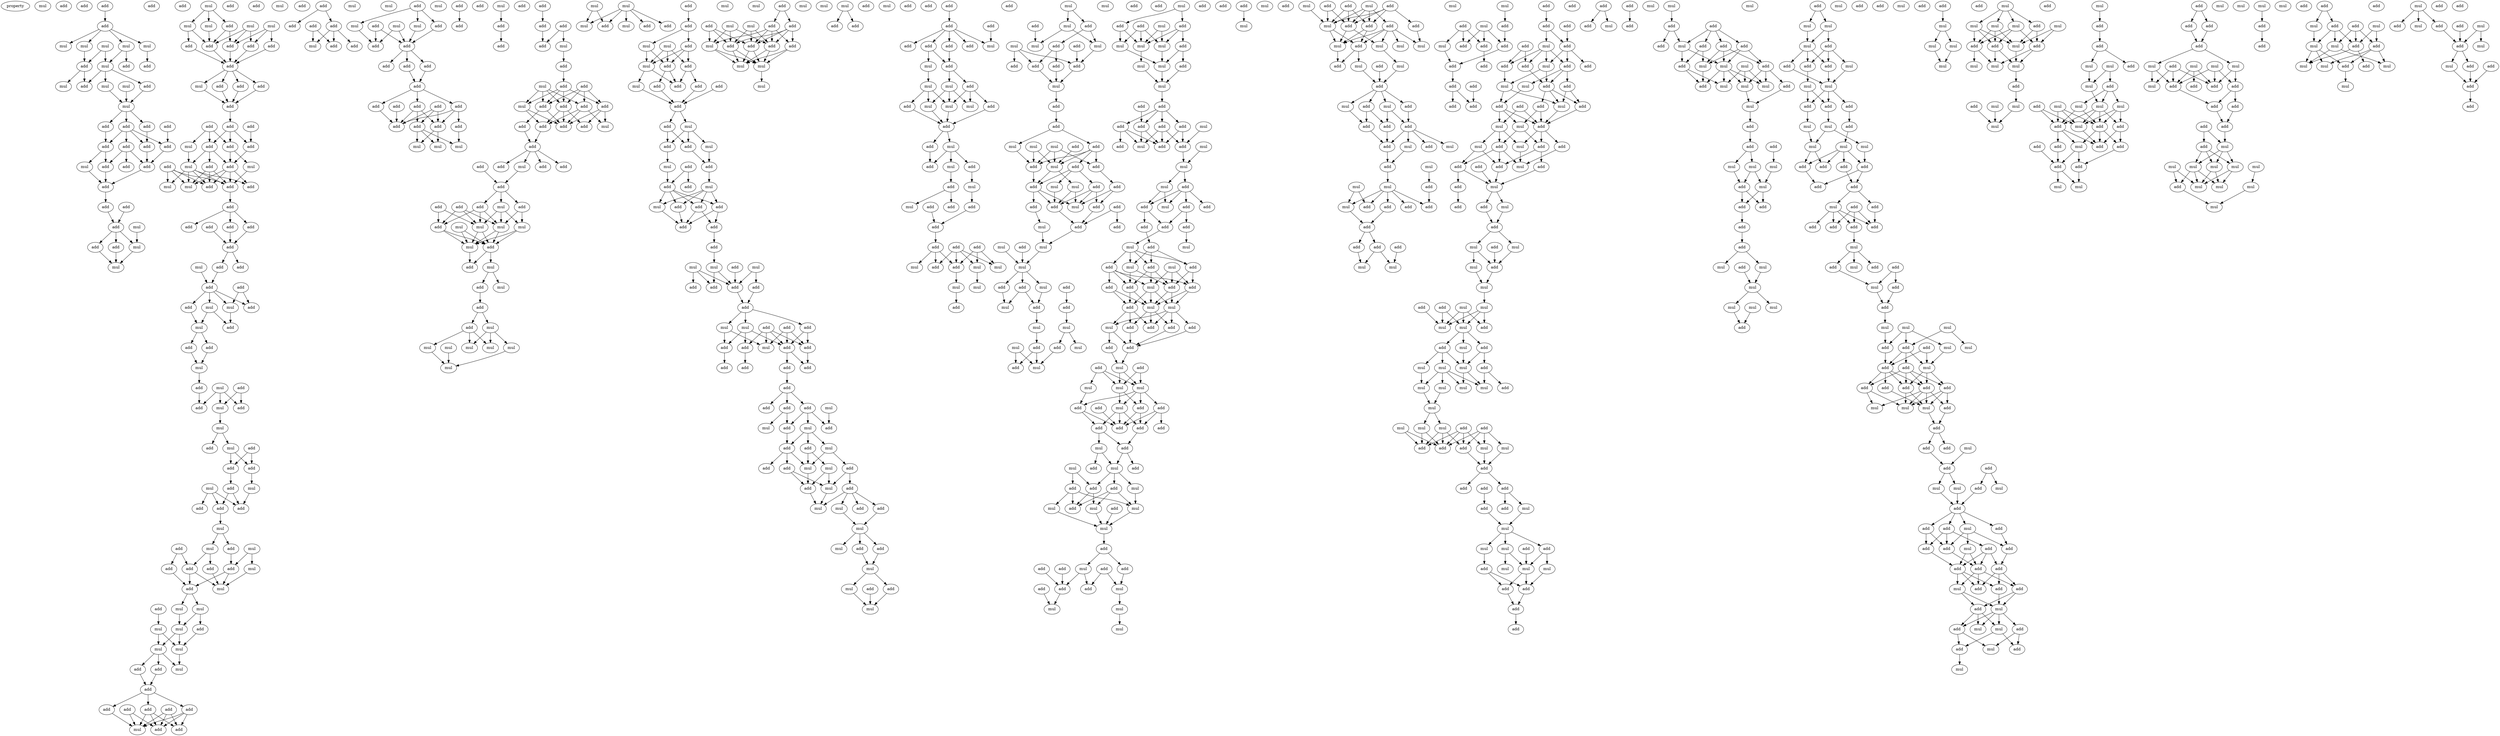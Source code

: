 digraph {
    node [fontcolor=black]
    property [mul=2,lf=1.4]
    0 [ label = mul ];
    1 [ label = add ];
    2 [ label = add ];
    3 [ label = add ];
    4 [ label = add ];
    5 [ label = add ];
    6 [ label = mul ];
    7 [ label = mul ];
    8 [ label = mul ];
    9 [ label = mul ];
    10 [ label = mul ];
    11 [ label = mul ];
    12 [ label = add ];
    13 [ label = add ];
    14 [ label = add ];
    15 [ label = mul ];
    16 [ label = add ];
    17 [ label = mul ];
    18 [ label = add ];
    19 [ label = mul ];
    20 [ label = mul ];
    21 [ label = add ];
    22 [ label = add ];
    23 [ label = add ];
    24 [ label = add ];
    25 [ label = add ];
    26 [ label = add ];
    27 [ label = add ];
    28 [ label = add ];
    29 [ label = add ];
    30 [ label = add ];
    31 [ label = mul ];
    32 [ label = add ];
    33 [ label = add ];
    34 [ label = add ];
    35 [ label = add ];
    36 [ label = add ];
    37 [ label = mul ];
    38 [ label = add ];
    39 [ label = add ];
    40 [ label = mul ];
    41 [ label = mul ];
    42 [ label = add ];
    43 [ label = mul ];
    44 [ label = mul ];
    45 [ label = mul ];
    46 [ label = add ];
    47 [ label = mul ];
    48 [ label = mul ];
    49 [ label = add ];
    50 [ label = add ];
    51 [ label = add ];
    52 [ label = add ];
    53 [ label = add ];
    54 [ label = add ];
    55 [ label = add ];
    56 [ label = mul ];
    57 [ label = add ];
    58 [ label = add ];
    59 [ label = add ];
    60 [ label = add ];
    61 [ label = add ];
    62 [ label = add ];
    63 [ label = add ];
    64 [ label = add ];
    65 [ label = mul ];
    66 [ label = add ];
    67 [ label = add ];
    68 [ label = add ];
    69 [ label = mul ];
    70 [ label = mul ];
    71 [ label = add ];
    72 [ label = add ];
    73 [ label = mul ];
    74 [ label = add ];
    75 [ label = add ];
    76 [ label = mul ];
    77 [ label = add ];
    78 [ label = add ];
    79 [ label = add ];
    80 [ label = add ];
    81 [ label = add ];
    82 [ label = add ];
    83 [ label = add ];
    84 [ label = mul ];
    85 [ label = add ];
    86 [ label = add ];
    87 [ label = add ];
    88 [ label = add ];
    89 [ label = add ];
    90 [ label = mul ];
    91 [ label = add ];
    92 [ label = mul ];
    93 [ label = add ];
    94 [ label = mul ];
    95 [ label = add ];
    96 [ label = add ];
    97 [ label = mul ];
    98 [ label = mul ];
    99 [ label = add ];
    100 [ label = add ];
    101 [ label = add ];
    102 [ label = mul ];
    103 [ label = add ];
    104 [ label = mul ];
    105 [ label = mul ];
    106 [ label = add ];
    107 [ label = add ];
    108 [ label = add ];
    109 [ label = add ];
    110 [ label = mul ];
    111 [ label = add ];
    112 [ label = mul ];
    113 [ label = add ];
    114 [ label = add ];
    115 [ label = add ];
    116 [ label = mul ];
    117 [ label = mul ];
    118 [ label = add ];
    119 [ label = mul ];
    120 [ label = add ];
    121 [ label = add ];
    122 [ label = add ];
    123 [ label = add ];
    124 [ label = add ];
    125 [ label = mul ];
    126 [ label = add ];
    127 [ label = mul ];
    128 [ label = mul ];
    129 [ label = mul ];
    130 [ label = add ];
    131 [ label = mul ];
    132 [ label = add ];
    133 [ label = mul ];
    134 [ label = add ];
    135 [ label = mul ];
    136 [ label = mul ];
    137 [ label = mul ];
    138 [ label = mul ];
    139 [ label = add ];
    140 [ label = add ];
    141 [ label = add ];
    142 [ label = add ];
    143 [ label = add ];
    144 [ label = add ];
    145 [ label = add ];
    146 [ label = add ];
    147 [ label = mul ];
    148 [ label = add ];
    149 [ label = add ];
    150 [ label = add ];
    151 [ label = add ];
    152 [ label = mul ];
    153 [ label = add ];
    154 [ label = add ];
    155 [ label = add ];
    156 [ label = add ];
    157 [ label = add ];
    158 [ label = mul ];
    159 [ label = mul ];
    160 [ label = add ];
    161 [ label = mul ];
    162 [ label = mul ];
    163 [ label = mul ];
    164 [ label = add ];
    165 [ label = add ];
    166 [ label = add ];
    167 [ label = add ];
    168 [ label = add ];
    169 [ label = mul ];
    170 [ label = add ];
    171 [ label = add ];
    172 [ label = add ];
    173 [ label = add ];
    174 [ label = add ];
    175 [ label = add ];
    176 [ label = add ];
    177 [ label = add ];
    178 [ label = add ];
    179 [ label = add ];
    180 [ label = add ];
    181 [ label = add ];
    182 [ label = mul ];
    183 [ label = mul ];
    184 [ label = mul ];
    185 [ label = add ];
    186 [ label = add ];
    187 [ label = add ];
    188 [ label = mul ];
    189 [ label = add ];
    190 [ label = add ];
    191 [ label = add ];
    192 [ label = add ];
    193 [ label = add ];
    194 [ label = add ];
    195 [ label = mul ];
    196 [ label = add ];
    197 [ label = add ];
    198 [ label = add ];
    199 [ label = mul ];
    200 [ label = add ];
    201 [ label = add ];
    202 [ label = add ];
    203 [ label = mul ];
    204 [ label = add ];
    205 [ label = add ];
    206 [ label = add ];
    207 [ label = add ];
    208 [ label = mul ];
    209 [ label = add ];
    210 [ label = add ];
    211 [ label = add ];
    212 [ label = add ];
    213 [ label = add ];
    214 [ label = mul ];
    215 [ label = add ];
    216 [ label = add ];
    217 [ label = add ];
    218 [ label = add ];
    219 [ label = add ];
    220 [ label = add ];
    221 [ label = add ];
    222 [ label = mul ];
    223 [ label = mul ];
    224 [ label = mul ];
    225 [ label = mul ];
    226 [ label = add ];
    227 [ label = mul ];
    228 [ label = add ];
    229 [ label = mul ];
    230 [ label = add ];
    231 [ label = mul ];
    232 [ label = add ];
    233 [ label = mul ];
    234 [ label = add ];
    235 [ label = add ];
    236 [ label = mul ];
    237 [ label = mul ];
    238 [ label = mul ];
    239 [ label = mul ];
    240 [ label = mul ];
    241 [ label = mul ];
    242 [ label = mul ];
    243 [ label = mul ];
    244 [ label = mul ];
    245 [ label = mul ];
    246 [ label = add ];
    247 [ label = add ];
    248 [ label = mul ];
    249 [ label = add ];
    250 [ label = add ];
    251 [ label = add ];
    252 [ label = mul ];
    253 [ label = mul ];
    254 [ label = add ];
    255 [ label = add ];
    256 [ label = mul ];
    257 [ label = add ];
    258 [ label = add ];
    259 [ label = add ];
    260 [ label = mul ];
    261 [ label = add ];
    262 [ label = add ];
    263 [ label = add ];
    264 [ label = mul ];
    265 [ label = add ];
    266 [ label = mul ];
    267 [ label = add ];
    268 [ label = add ];
    269 [ label = add ];
    270 [ label = add ];
    271 [ label = mul ];
    272 [ label = add ];
    273 [ label = add ];
    274 [ label = mul ];
    275 [ label = mul ];
    276 [ label = add ];
    277 [ label = add ];
    278 [ label = mul ];
    279 [ label = add ];
    280 [ label = add ];
    281 [ label = add ];
    282 [ label = add ];
    283 [ label = mul ];
    284 [ label = mul ];
    285 [ label = mul ];
    286 [ label = add ];
    287 [ label = add ];
    288 [ label = add ];
    289 [ label = add ];
    290 [ label = add ];
    291 [ label = add ];
    292 [ label = add ];
    293 [ label = add ];
    294 [ label = mul ];
    295 [ label = add ];
    296 [ label = mul ];
    297 [ label = add ];
    298 [ label = add ];
    299 [ label = add ];
    300 [ label = add ];
    301 [ label = mul ];
    302 [ label = add ];
    303 [ label = add ];
    304 [ label = add ];
    305 [ label = add ];
    306 [ label = add ];
    307 [ label = add ];
    308 [ label = add ];
    309 [ label = mul ];
    310 [ label = add ];
    311 [ label = mul ];
    312 [ label = mul ];
    313 [ label = add ];
    314 [ label = add ];
    315 [ label = add ];
    316 [ label = mul ];
    317 [ label = add ];
    318 [ label = mul ];
    319 [ label = add ];
    320 [ label = add ];
    321 [ label = mul ];
    322 [ label = add ];
    323 [ label = add ];
    324 [ label = add ];
    325 [ label = mul ];
    326 [ label = add ];
    327 [ label = mul ];
    328 [ label = mul ];
    329 [ label = add ];
    330 [ label = mul ];
    331 [ label = mul ];
    332 [ label = mul ];
    333 [ label = add ];
    334 [ label = add ];
    335 [ label = mul ];
    336 [ label = mul ];
    337 [ label = add ];
    338 [ label = add ];
    339 [ label = mul ];
    340 [ label = add ];
    341 [ label = mul ];
    342 [ label = add ];
    343 [ label = add ];
    344 [ label = mul ];
    345 [ label = add ];
    346 [ label = add ];
    347 [ label = add ];
    348 [ label = mul ];
    349 [ label = add ];
    350 [ label = add ];
    351 [ label = mul ];
    352 [ label = mul ];
    353 [ label = mul ];
    354 [ label = mul ];
    355 [ label = mul ];
    356 [ label = mul ];
    357 [ label = add ];
    358 [ label = add ];
    359 [ label = mul ];
    360 [ label = add ];
    361 [ label = add ];
    362 [ label = add ];
    363 [ label = add ];
    364 [ label = add ];
    365 [ label = add ];
    366 [ label = add ];
    367 [ label = add ];
    368 [ label = add ];
    369 [ label = mul ];
    370 [ label = add ];
    371 [ label = add ];
    372 [ label = mul ];
    373 [ label = mul ];
    374 [ label = add ];
    375 [ label = mul ];
    376 [ label = add ];
    377 [ label = add ];
    378 [ label = mul ];
    379 [ label = mul ];
    380 [ label = mul ];
    381 [ label = add ];
    382 [ label = add ];
    383 [ label = mul ];
    384 [ label = add ];
    385 [ label = add ];
    386 [ label = mul ];
    387 [ label = add ];
    388 [ label = mul ];
    389 [ label = add ];
    390 [ label = add ];
    391 [ label = add ];
    392 [ label = mul ];
    393 [ label = add ];
    394 [ label = add ];
    395 [ label = add ];
    396 [ label = add ];
    397 [ label = add ];
    398 [ label = mul ];
    399 [ label = add ];
    400 [ label = mul ];
    401 [ label = mul ];
    402 [ label = add ];
    403 [ label = mul ];
    404 [ label = mul ];
    405 [ label = add ];
    406 [ label = mul ];
    407 [ label = mul ];
    408 [ label = add ];
    409 [ label = add ];
    410 [ label = add ];
    411 [ label = add ];
    412 [ label = mul ];
    413 [ label = mul ];
    414 [ label = mul ];
    415 [ label = add ];
    416 [ label = add ];
    417 [ label = add ];
    418 [ label = add ];
    419 [ label = mul ];
    420 [ label = mul ];
    421 [ label = add ];
    422 [ label = add ];
    423 [ label = mul ];
    424 [ label = mul ];
    425 [ label = add ];
    426 [ label = add ];
    427 [ label = mul ];
    428 [ label = add ];
    429 [ label = mul ];
    430 [ label = add ];
    431 [ label = add ];
    432 [ label = mul ];
    433 [ label = add ];
    434 [ label = mul ];
    435 [ label = add ];
    436 [ label = add ];
    437 [ label = mul ];
    438 [ label = add ];
    439 [ label = add ];
    440 [ label = add ];
    441 [ label = add ];
    442 [ label = add ];
    443 [ label = mul ];
    444 [ label = add ];
    445 [ label = mul ];
    446 [ label = add ];
    447 [ label = add ];
    448 [ label = mul ];
    449 [ label = mul ];
    450 [ label = add ];
    451 [ label = mul ];
    452 [ label = add ];
    453 [ label = add ];
    454 [ label = mul ];
    455 [ label = add ];
    456 [ label = add ];
    457 [ label = mul ];
    458 [ label = mul ];
    459 [ label = add ];
    460 [ label = add ];
    461 [ label = mul ];
    462 [ label = mul ];
    463 [ label = add ];
    464 [ label = mul ];
    465 [ label = add ];
    466 [ label = mul ];
    467 [ label = mul ];
    468 [ label = add ];
    469 [ label = add ];
    470 [ label = add ];
    471 [ label = mul ];
    472 [ label = add ];
    473 [ label = mul ];
    474 [ label = mul ];
    475 [ label = mul ];
    476 [ label = mul ];
    477 [ label = add ];
    478 [ label = mul ];
    479 [ label = add ];
    480 [ label = add ];
    481 [ label = add ];
    482 [ label = mul ];
    483 [ label = add ];
    484 [ label = add ];
    485 [ label = add ];
    486 [ label = add ];
    487 [ label = add ];
    488 [ label = mul ];
    489 [ label = mul ];
    490 [ label = add ];
    491 [ label = mul ];
    492 [ label = mul ];
    493 [ label = add ];
    494 [ label = add ];
    495 [ label = mul ];
    496 [ label = add ];
    497 [ label = add ];
    498 [ label = add ];
    499 [ label = add ];
    500 [ label = add ];
    501 [ label = add ];
    502 [ label = mul ];
    503 [ label = add ];
    504 [ label = mul ];
    505 [ label = add ];
    506 [ label = mul ];
    507 [ label = add ];
    508 [ label = mul ];
    509 [ label = add ];
    510 [ label = add ];
    511 [ label = add ];
    512 [ label = mul ];
    513 [ label = add ];
    514 [ label = add ];
    515 [ label = mul ];
    516 [ label = add ];
    517 [ label = mul ];
    518 [ label = add ];
    519 [ label = mul ];
    520 [ label = add ];
    521 [ label = add ];
    522 [ label = add ];
    523 [ label = add ];
    524 [ label = add ];
    525 [ label = add ];
    526 [ label = mul ];
    527 [ label = add ];
    528 [ label = mul ];
    529 [ label = mul ];
    530 [ label = mul ];
    531 [ label = add ];
    532 [ label = add ];
    533 [ label = add ];
    534 [ label = add ];
    535 [ label = mul ];
    536 [ label = add ];
    537 [ label = add ];
    538 [ label = add ];
    539 [ label = add ];
    540 [ label = mul ];
    541 [ label = add ];
    542 [ label = mul ];
    543 [ label = add ];
    544 [ label = mul ];
    545 [ label = add ];
    546 [ label = add ];
    547 [ label = add ];
    548 [ label = mul ];
    549 [ label = add ];
    550 [ label = mul ];
    551 [ label = add ];
    552 [ label = add ];
    553 [ label = mul ];
    554 [ label = mul ];
    555 [ label = mul ];
    556 [ label = add ];
    557 [ label = add ];
    558 [ label = add ];
    559 [ label = mul ];
    560 [ label = add ];
    561 [ label = add ];
    562 [ label = add ];
    563 [ label = add ];
    564 [ label = add ];
    565 [ label = mul ];
    566 [ label = mul ];
    567 [ label = mul ];
    568 [ label = add ];
    569 [ label = mul ];
    570 [ label = add ];
    571 [ label = mul ];
    572 [ label = mul ];
    573 [ label = add ];
    574 [ label = add ];
    575 [ label = mul ];
    576 [ label = mul ];
    577 [ label = add ];
    578 [ label = add ];
    579 [ label = add ];
    580 [ label = mul ];
    581 [ label = add ];
    582 [ label = add ];
    583 [ label = add ];
    584 [ label = mul ];
    585 [ label = mul ];
    586 [ label = add ];
    587 [ label = mul ];
    588 [ label = mul ];
    589 [ label = add ];
    590 [ label = mul ];
    591 [ label = add ];
    592 [ label = mul ];
    593 [ label = add ];
    594 [ label = add ];
    595 [ label = mul ];
    596 [ label = mul ];
    597 [ label = add ];
    598 [ label = add ];
    599 [ label = add ];
    600 [ label = add ];
    601 [ label = add ];
    602 [ label = mul ];
    603 [ label = add ];
    604 [ label = mul ];
    605 [ label = add ];
    606 [ label = mul ];
    607 [ label = mul ];
    608 [ label = mul ];
    609 [ label = add ];
    610 [ label = mul ];
    611 [ label = add ];
    612 [ label = add ];
    613 [ label = add ];
    614 [ label = add ];
    615 [ label = add ];
    616 [ label = add ];
    617 [ label = add ];
    618 [ label = add ];
    619 [ label = mul ];
    620 [ label = mul ];
    621 [ label = mul ];
    622 [ label = mul ];
    623 [ label = add ];
    624 [ label = mul ];
    625 [ label = add ];
    626 [ label = add ];
    627 [ label = add ];
    628 [ label = add ];
    629 [ label = mul ];
    630 [ label = add ];
    631 [ label = add ];
    632 [ label = add ];
    633 [ label = add ];
    634 [ label = add ];
    635 [ label = add ];
    636 [ label = add ];
    637 [ label = add ];
    638 [ label = add ];
    639 [ label = add ];
    640 [ label = add ];
    641 [ label = mul ];
    642 [ label = add ];
    643 [ label = add ];
    644 [ label = add ];
    645 [ label = add ];
    646 [ label = mul ];
    647 [ label = mul ];
    648 [ label = add ];
    649 [ label = add ];
    650 [ label = mul ];
    651 [ label = add ];
    652 [ label = add ];
    653 [ label = add ];
    654 [ label = mul ];
    655 [ label = add ];
    656 [ label = add ];
    657 [ label = mul ];
    658 [ label = mul ];
    659 [ label = mul ];
    660 [ label = add ];
    661 [ label = add ];
    662 [ label = mul ];
    663 [ label = add ];
    664 [ label = add ];
    665 [ label = mul ];
    666 [ label = add ];
    667 [ label = add ];
    668 [ label = add ];
    669 [ label = add ];
    670 [ label = mul ];
    671 [ label = add ];
    672 [ label = mul ];
    673 [ label = add ];
    674 [ label = add ];
    675 [ label = add ];
    676 [ label = mul ];
    677 [ label = mul ];
    678 [ label = add ];
    679 [ label = add ];
    680 [ label = mul ];
    681 [ label = mul ];
    682 [ label = add ];
    683 [ label = add ];
    684 [ label = mul ];
    685 [ label = mul ];
    686 [ label = mul ];
    687 [ label = mul ];
    688 [ label = add ];
    689 [ label = add ];
    690 [ label = add ];
    691 [ label = mul ];
    692 [ label = mul ];
    693 [ label = mul ];
    694 [ label = mul ];
    695 [ label = add ];
    696 [ label = add ];
    697 [ label = mul ];
    698 [ label = mul ];
    699 [ label = mul ];
    700 [ label = mul ];
    701 [ label = mul ];
    702 [ label = add ];
    703 [ label = mul ];
    704 [ label = add ];
    705 [ label = mul ];
    706 [ label = mul ];
    707 [ label = add ];
    708 [ label = mul ];
    709 [ label = add ];
    710 [ label = add ];
    711 [ label = mul ];
    712 [ label = add ];
    713 [ label = add ];
    714 [ label = add ];
    715 [ label = add ];
    716 [ label = add ];
    717 [ label = mul ];
    718 [ label = add ];
    719 [ label = add ];
    720 [ label = add ];
    721 [ label = mul ];
    722 [ label = mul ];
    723 [ label = add ];
    724 [ label = add ];
    725 [ label = mul ];
    726 [ label = mul ];
    727 [ label = mul ];
    728 [ label = mul ];
    729 [ label = add ];
    730 [ label = mul ];
    731 [ label = add ];
    732 [ label = add ];
    733 [ label = add ];
    734 [ label = add ];
    735 [ label = add ];
    736 [ label = mul ];
    737 [ label = add ];
    738 [ label = mul ];
    739 [ label = add ];
    740 [ label = add ];
    741 [ label = add ];
    742 [ label = add ];
    743 [ label = add ];
    744 [ label = add ];
    745 [ label = mul ];
    746 [ label = mul ];
    747 [ label = mul ];
    748 [ label = mul ];
    749 [ label = add ];
    750 [ label = add ];
    751 [ label = mul ];
    752 [ label = mul ];
    753 [ label = add ];
    754 [ label = add ];
    755 [ label = mul ];
    756 [ label = mul ];
    757 [ label = mul ];
    758 [ label = add ];
    759 [ label = add ];
    760 [ label = add ];
    761 [ label = mul ];
    762 [ label = mul ];
    763 [ label = mul ];
    764 [ label = add ];
    765 [ label = mul ];
    766 [ label = add ];
    767 [ label = add ];
    768 [ label = add ];
    769 [ label = add ];
    770 [ label = mul ];
    771 [ label = add ];
    772 [ label = mul ];
    773 [ label = mul ];
    774 [ label = mul ];
    775 [ label = mul ];
    776 [ label = mul ];
    777 [ label = add ];
    778 [ label = add ];
    779 [ label = mul ];
    780 [ label = mul ];
    781 [ label = mul ];
    782 [ label = add ];
    783 [ label = add ];
    784 [ label = add ];
    785 [ label = mul ];
    786 [ label = add ];
    787 [ label = mul ];
    788 [ label = mul ];
    789 [ label = add ];
    790 [ label = add ];
    791 [ label = add ];
    792 [ label = mul ];
    793 [ label = add ];
    794 [ label = mul ];
    795 [ label = add ];
    796 [ label = mul ];
    797 [ label = mul ];
    798 [ label = mul ];
    799 [ label = mul ];
    800 [ label = add ];
    801 [ label = add ];
    802 [ label = add ];
    803 [ label = add ];
    804 [ label = add ];
    805 [ label = add ];
    806 [ label = add ];
    807 [ label = add ];
    808 [ label = add ];
    809 [ label = mul ];
    810 [ label = add ];
    811 [ label = add ];
    812 [ label = add ];
    813 [ label = add ];
    814 [ label = mul ];
    815 [ label = mul ];
    816 [ label = add ];
    817 [ label = mul ];
    818 [ label = add ];
    819 [ label = add ];
    820 [ label = mul ];
    821 [ label = add ];
    822 [ label = add ];
    823 [ label = mul ];
    824 [ label = mul ];
    825 [ label = mul ];
    826 [ label = mul ];
    827 [ label = add ];
    828 [ label = add ];
    829 [ label = mul ];
    830 [ label = add ];
    831 [ label = add ];
    832 [ label = mul ];
    833 [ label = add ];
    834 [ label = add ];
    835 [ label = add ];
    836 [ label = add ];
    837 [ label = add ];
    838 [ label = add ];
    839 [ label = mul ];
    840 [ label = mul ];
    841 [ label = add ];
    842 [ label = mul ];
    843 [ label = add ];
    844 [ label = add ];
    845 [ label = add ];
    846 [ label = mul ];
    847 [ label = add ];
    848 [ label = add ];
    849 [ label = add ];
    850 [ label = add ];
    851 [ label = mul ];
    852 [ label = mul ];
    853 [ label = mul ];
    854 [ label = add ];
    855 [ label = add ];
    856 [ label = add ];
    857 [ label = add ];
    858 [ label = mul ];
    859 [ label = add ];
    860 [ label = mul ];
    861 [ label = add ];
    862 [ label = add ];
    863 [ label = add ];
    864 [ label = add ];
    865 [ label = add ];
    866 [ label = add ];
    867 [ label = add ];
    868 [ label = mul ];
    869 [ label = add ];
    870 [ label = add ];
    871 [ label = add ];
    872 [ label = mul ];
    873 [ label = mul ];
    874 [ label = mul ];
    875 [ label = add ];
    876 [ label = add ];
    877 [ label = mul ];
    878 [ label = add ];
    879 [ label = add ];
    880 [ label = mul ];
    881 [ label = add ];
    882 [ label = mul ];
    883 [ label = add ];
    884 [ label = mul ];
    885 [ label = mul ];
    886 [ label = mul ];
    887 [ label = mul ];
    888 [ label = mul ];
    889 [ label = add ];
    890 [ label = mul ];
    891 [ label = mul ];
    892 [ label = mul ];
    893 [ label = add ];
    894 [ label = mul ];
    895 [ label = add ];
    896 [ label = add ];
    897 [ label = mul ];
    898 [ label = mul ];
    899 [ label = mul ];
    900 [ label = add ];
    901 [ label = add ];
    902 [ label = add ];
    903 [ label = mul ];
    904 [ label = mul ];
    905 [ label = mul ];
    906 [ label = mul ];
    907 [ label = add ];
    908 [ label = add ];
    909 [ label = add ];
    910 [ label = mul ];
    911 [ label = mul ];
    912 [ label = mul ];
    913 [ label = add ];
    914 [ label = mul ];
    915 [ label = mul ];
    916 [ label = mul ];
    917 [ label = add ];
    918 [ label = mul ];
    919 [ label = add ];
    920 [ label = add ];
    921 [ label = add ];
    922 [ label = mul ];
    923 [ label = add ];
    924 [ label = mul ];
    925 [ label = add ];
    926 [ label = add ];
    927 [ label = add ];
    928 [ label = add ];
    929 [ label = add ];
    930 [ label = mul ];
    931 [ label = mul ];
    932 [ label = add ];
    933 [ label = add ];
    934 [ label = add ];
    935 [ label = add ];
    936 [ label = mul ];
    937 [ label = mul ];
    938 [ label = mul ];
    939 [ label = add ];
    940 [ label = mul ];
    941 [ label = add ];
    942 [ label = add ];
    943 [ label = mul ];
    944 [ label = add ];
    945 [ label = add ];
    946 [ label = add ];
    947 [ label = add ];
    948 [ label = mul ];
    949 [ label = add ];
    950 [ label = mul ];
    951 [ label = add ];
    952 [ label = add ];
    953 [ label = mul ];
    954 [ label = mul ];
    955 [ label = mul ];
    956 [ label = mul ];
    957 [ label = mul ];
    958 [ label = mul ];
    959 [ label = add ];
    960 [ label = mul ];
    961 [ label = mul ];
    962 [ label = mul ];
    963 [ label = mul ];
    964 [ label = mul ];
    965 [ label = add ];
    966 [ label = mul ];
    967 [ label = add ];
    968 [ label = add ];
    969 [ label = add ];
    970 [ label = mul ];
    971 [ label = add ];
    972 [ label = add ];
    973 [ label = add ];
    974 [ label = mul ];
    975 [ label = mul ];
    976 [ label = mul ];
    977 [ label = add ];
    978 [ label = add ];
    979 [ label = add ];
    980 [ label = mul ];
    981 [ label = add ];
    982 [ label = mul ];
    983 [ label = mul ];
    984 [ label = mul ];
    985 [ label = mul ];
    986 [ label = add ];
    987 [ label = mul ];
    988 [ label = add ];
    989 [ label = add ];
    990 [ label = mul ];
    991 [ label = add ];
    992 [ label = add ];
    993 [ label = mul ];
    994 [ label = mul ];
    995 [ label = add ];
    996 [ label = add ];
    997 [ label = add ];
    998 [ label = add ];
    999 [ label = add ];
    3 -> 5 [ name = 0 ];
    5 -> 7 [ name = 1 ];
    5 -> 8 [ name = 2 ];
    5 -> 9 [ name = 3 ];
    5 -> 10 [ name = 4 ];
    6 -> 11 [ name = 5 ];
    6 -> 14 [ name = 6 ];
    7 -> 13 [ name = 7 ];
    8 -> 14 [ name = 8 ];
    10 -> 11 [ name = 9 ];
    10 -> 12 [ name = 10 ];
    11 -> 15 [ name = 11 ];
    11 -> 16 [ name = 12 ];
    11 -> 18 [ name = 13 ];
    14 -> 17 [ name = 14 ];
    14 -> 18 [ name = 15 ];
    15 -> 20 [ name = 16 ];
    16 -> 20 [ name = 17 ];
    19 -> 20 [ name = 18 ];
    20 -> 21 [ name = 19 ];
    20 -> 22 [ name = 20 ];
    20 -> 24 [ name = 21 ];
    21 -> 28 [ name = 22 ];
    22 -> 25 [ name = 23 ];
    22 -> 26 [ name = 24 ];
    22 -> 27 [ name = 25 ];
    22 -> 28 [ name = 26 ];
    23 -> 26 [ name = 27 ];
    24 -> 27 [ name = 28 ];
    25 -> 29 [ name = 29 ];
    25 -> 30 [ name = 30 ];
    25 -> 32 [ name = 31 ];
    26 -> 29 [ name = 32 ];
    27 -> 31 [ name = 33 ];
    27 -> 32 [ name = 34 ];
    28 -> 29 [ name = 35 ];
    29 -> 33 [ name = 36 ];
    31 -> 33 [ name = 37 ];
    32 -> 33 [ name = 38 ];
    33 -> 34 [ name = 39 ];
    34 -> 36 [ name = 40 ];
    35 -> 36 [ name = 41 ];
    36 -> 38 [ name = 42 ];
    36 -> 39 [ name = 43 ];
    36 -> 40 [ name = 44 ];
    37 -> 40 [ name = 45 ];
    38 -> 41 [ name = 46 ];
    39 -> 41 [ name = 47 ];
    40 -> 41 [ name = 48 ];
    43 -> 46 [ name = 49 ];
    43 -> 47 [ name = 50 ];
    43 -> 48 [ name = 51 ];
    44 -> 50 [ name = 52 ];
    44 -> 51 [ name = 53 ];
    44 -> 53 [ name = 54 ];
    45 -> 49 [ name = 55 ];
    45 -> 50 [ name = 56 ];
    45 -> 53 [ name = 57 ];
    46 -> 49 [ name = 58 ];
    46 -> 53 [ name = 59 ];
    47 -> 49 [ name = 60 ];
    47 -> 52 [ name = 61 ];
    48 -> 49 [ name = 62 ];
    49 -> 54 [ name = 63 ];
    50 -> 54 [ name = 64 ];
    51 -> 54 [ name = 65 ];
    52 -> 54 [ name = 66 ];
    53 -> 54 [ name = 67 ];
    54 -> 56 [ name = 68 ];
    54 -> 57 [ name = 69 ];
    54 -> 58 [ name = 70 ];
    54 -> 59 [ name = 71 ];
    56 -> 60 [ name = 72 ];
    57 -> 60 [ name = 73 ];
    58 -> 60 [ name = 74 ];
    59 -> 60 [ name = 75 ];
    60 -> 62 [ name = 76 ];
    61 -> 67 [ name = 77 ];
    62 -> 64 [ name = 78 ];
    62 -> 66 [ name = 79 ];
    62 -> 67 [ name = 80 ];
    63 -> 64 [ name = 81 ];
    63 -> 65 [ name = 82 ];
    63 -> 66 [ name = 83 ];
    64 -> 70 [ name = 84 ];
    64 -> 71 [ name = 85 ];
    64 -> 72 [ name = 86 ];
    65 -> 70 [ name = 87 ];
    66 -> 69 [ name = 88 ];
    66 -> 71 [ name = 89 ];
    67 -> 71 [ name = 90 ];
    68 -> 73 [ name = 91 ];
    68 -> 74 [ name = 92 ];
    68 -> 75 [ name = 93 ];
    68 -> 76 [ name = 94 ];
    69 -> 75 [ name = 95 ];
    70 -> 73 [ name = 96 ];
    70 -> 74 [ name = 97 ];
    70 -> 75 [ name = 98 ];
    70 -> 76 [ name = 99 ];
    70 -> 77 [ name = 100 ];
    71 -> 74 [ name = 101 ];
    71 -> 75 [ name = 102 ];
    71 -> 76 [ name = 103 ];
    71 -> 77 [ name = 104 ];
    72 -> 74 [ name = 105 ];
    72 -> 75 [ name = 106 ];
    72 -> 76 [ name = 107 ];
    75 -> 78 [ name = 108 ];
    78 -> 80 [ name = 109 ];
    78 -> 81 [ name = 110 ];
    78 -> 82 [ name = 111 ];
    79 -> 83 [ name = 112 ];
    80 -> 83 [ name = 113 ];
    81 -> 83 [ name = 114 ];
    83 -> 85 [ name = 115 ];
    83 -> 86 [ name = 116 ];
    84 -> 87 [ name = 117 ];
    85 -> 87 [ name = 118 ];
    87 -> 89 [ name = 119 ];
    87 -> 90 [ name = 120 ];
    87 -> 91 [ name = 121 ];
    87 -> 92 [ name = 122 ];
    88 -> 90 [ name = 123 ];
    88 -> 91 [ name = 124 ];
    89 -> 94 [ name = 125 ];
    90 -> 93 [ name = 126 ];
    92 -> 93 [ name = 127 ];
    92 -> 94 [ name = 128 ];
    94 -> 95 [ name = 129 ];
    94 -> 96 [ name = 130 ];
    95 -> 97 [ name = 131 ];
    96 -> 97 [ name = 132 ];
    97 -> 100 [ name = 133 ];
    98 -> 101 [ name = 134 ];
    98 -> 102 [ name = 135 ];
    98 -> 103 [ name = 136 ];
    99 -> 101 [ name = 137 ];
    99 -> 102 [ name = 138 ];
    100 -> 103 [ name = 139 ];
    102 -> 104 [ name = 140 ];
    104 -> 105 [ name = 141 ];
    104 -> 106 [ name = 142 ];
    105 -> 108 [ name = 143 ];
    105 -> 109 [ name = 144 ];
    107 -> 108 [ name = 145 ];
    107 -> 109 [ name = 146 ];
    108 -> 112 [ name = 147 ];
    109 -> 111 [ name = 148 ];
    110 -> 113 [ name = 149 ];
    110 -> 114 [ name = 150 ];
    110 -> 115 [ name = 151 ];
    111 -> 113 [ name = 152 ];
    111 -> 115 [ name = 153 ];
    112 -> 113 [ name = 154 ];
    115 -> 116 [ name = 155 ];
    116 -> 117 [ name = 156 ];
    116 -> 120 [ name = 157 ];
    117 -> 122 [ name = 158 ];
    117 -> 123 [ name = 159 ];
    118 -> 122 [ name = 160 ];
    118 -> 124 [ name = 161 ];
    119 -> 121 [ name = 162 ];
    119 -> 125 [ name = 163 ];
    120 -> 121 [ name = 164 ];
    121 -> 126 [ name = 165 ];
    121 -> 127 [ name = 166 ];
    122 -> 126 [ name = 167 ];
    122 -> 127 [ name = 168 ];
    123 -> 127 [ name = 169 ];
    124 -> 126 [ name = 170 ];
    125 -> 127 [ name = 171 ];
    126 -> 128 [ name = 172 ];
    126 -> 129 [ name = 173 ];
    128 -> 134 [ name = 174 ];
    128 -> 135 [ name = 175 ];
    129 -> 135 [ name = 176 ];
    132 -> 133 [ name = 177 ];
    133 -> 136 [ name = 178 ];
    133 -> 137 [ name = 179 ];
    134 -> 136 [ name = 180 ];
    135 -> 136 [ name = 181 ];
    135 -> 137 [ name = 182 ];
    136 -> 138 [ name = 183 ];
    137 -> 138 [ name = 184 ];
    137 -> 139 [ name = 185 ];
    137 -> 140 [ name = 186 ];
    139 -> 141 [ name = 187 ];
    140 -> 141 [ name = 188 ];
    141 -> 142 [ name = 189 ];
    141 -> 144 [ name = 190 ];
    141 -> 145 [ name = 191 ];
    142 -> 147 [ name = 192 ];
    142 -> 148 [ name = 193 ];
    142 -> 149 [ name = 194 ];
    143 -> 147 [ name = 195 ];
    143 -> 149 [ name = 196 ];
    144 -> 147 [ name = 197 ];
    144 -> 148 [ name = 198 ];
    144 -> 149 [ name = 199 ];
    145 -> 147 [ name = 200 ];
    146 -> 147 [ name = 201 ];
    146 -> 148 [ name = 202 ];
    146 -> 149 [ name = 203 ];
    151 -> 154 [ name = 204 ];
    151 -> 155 [ name = 205 ];
    153 -> 157 [ name = 206 ];
    153 -> 158 [ name = 207 ];
    154 -> 156 [ name = 208 ];
    154 -> 157 [ name = 209 ];
    154 -> 158 [ name = 210 ];
    160 -> 161 [ name = 211 ];
    160 -> 162 [ name = 212 ];
    160 -> 165 [ name = 213 ];
    161 -> 167 [ name = 214 ];
    162 -> 166 [ name = 215 ];
    163 -> 166 [ name = 216 ];
    163 -> 167 [ name = 217 ];
    164 -> 166 [ name = 218 ];
    164 -> 167 [ name = 219 ];
    165 -> 167 [ name = 220 ];
    167 -> 168 [ name = 221 ];
    167 -> 170 [ name = 222 ];
    167 -> 171 [ name = 223 ];
    170 -> 172 [ name = 224 ];
    171 -> 172 [ name = 225 ];
    172 -> 174 [ name = 226 ];
    172 -> 176 [ name = 227 ];
    172 -> 177 [ name = 228 ];
    173 -> 178 [ name = 229 ];
    173 -> 179 [ name = 230 ];
    173 -> 180 [ name = 231 ];
    174 -> 179 [ name = 232 ];
    174 -> 180 [ name = 233 ];
    174 -> 181 [ name = 234 ];
    175 -> 179 [ name = 235 ];
    176 -> 179 [ name = 236 ];
    177 -> 178 [ name = 237 ];
    177 -> 179 [ name = 238 ];
    177 -> 180 [ name = 239 ];
    178 -> 182 [ name = 240 ];
    178 -> 183 [ name = 241 ];
    178 -> 184 [ name = 242 ];
    180 -> 182 [ name = 243 ];
    180 -> 184 [ name = 244 ];
    181 -> 183 [ name = 245 ];
    185 -> 186 [ name = 246 ];
    188 -> 190 [ name = 247 ];
    190 -> 191 [ name = 248 ];
    192 -> 193 [ name = 249 ];
    193 -> 196 [ name = 250 ];
    194 -> 195 [ name = 251 ];
    194 -> 196 [ name = 252 ];
    195 -> 197 [ name = 253 ];
    197 -> 198 [ name = 254 ];
    198 -> 201 [ name = 255 ];
    198 -> 202 [ name = 256 ];
    198 -> 203 [ name = 257 ];
    198 -> 205 [ name = 258 ];
    199 -> 201 [ name = 259 ];
    199 -> 202 [ name = 260 ];
    199 -> 203 [ name = 261 ];
    199 -> 204 [ name = 262 ];
    200 -> 201 [ name = 263 ];
    200 -> 202 [ name = 264 ];
    200 -> 204 [ name = 265 ];
    200 -> 205 [ name = 266 ];
    201 -> 206 [ name = 267 ];
    201 -> 207 [ name = 268 ];
    201 -> 210 [ name = 269 ];
    202 -> 207 [ name = 270 ];
    202 -> 209 [ name = 271 ];
    203 -> 206 [ name = 272 ];
    203 -> 207 [ name = 273 ];
    204 -> 206 [ name = 274 ];
    204 -> 207 [ name = 275 ];
    204 -> 208 [ name = 276 ];
    205 -> 207 [ name = 277 ];
    205 -> 208 [ name = 278 ];
    205 -> 210 [ name = 279 ];
    206 -> 211 [ name = 280 ];
    209 -> 211 [ name = 281 ];
    211 -> 212 [ name = 282 ];
    211 -> 213 [ name = 283 ];
    211 -> 214 [ name = 284 ];
    211 -> 215 [ name = 285 ];
    214 -> 217 [ name = 286 ];
    216 -> 217 [ name = 287 ];
    217 -> 218 [ name = 288 ];
    217 -> 220 [ name = 289 ];
    217 -> 222 [ name = 290 ];
    218 -> 225 [ name = 291 ];
    218 -> 227 [ name = 292 ];
    219 -> 223 [ name = 293 ];
    219 -> 225 [ name = 294 ];
    219 -> 226 [ name = 295 ];
    220 -> 223 [ name = 296 ];
    220 -> 225 [ name = 297 ];
    220 -> 226 [ name = 298 ];
    221 -> 223 [ name = 299 ];
    221 -> 226 [ name = 300 ];
    222 -> 223 [ name = 301 ];
    222 -> 225 [ name = 302 ];
    222 -> 227 [ name = 303 ];
    223 -> 228 [ name = 304 ];
    223 -> 229 [ name = 305 ];
    224 -> 228 [ name = 306 ];
    224 -> 229 [ name = 307 ];
    225 -> 228 [ name = 308 ];
    225 -> 229 [ name = 309 ];
    226 -> 228 [ name = 310 ];
    226 -> 229 [ name = 311 ];
    227 -> 228 [ name = 312 ];
    227 -> 229 [ name = 313 ];
    228 -> 230 [ name = 314 ];
    228 -> 231 [ name = 315 ];
    229 -> 230 [ name = 316 ];
    231 -> 232 [ name = 317 ];
    231 -> 233 [ name = 318 ];
    232 -> 234 [ name = 319 ];
    234 -> 235 [ name = 320 ];
    234 -> 236 [ name = 321 ];
    235 -> 237 [ name = 322 ];
    235 -> 238 [ name = 323 ];
    235 -> 241 [ name = 324 ];
    236 -> 237 [ name = 325 ];
    236 -> 240 [ name = 326 ];
    236 -> 241 [ name = 327 ];
    238 -> 242 [ name = 328 ];
    239 -> 242 [ name = 329 ];
    240 -> 242 [ name = 330 ];
    243 -> 247 [ name = 331 ];
    243 -> 248 [ name = 332 ];
    244 -> 245 [ name = 333 ];
    244 -> 246 [ name = 334 ];
    244 -> 247 [ name = 335 ];
    244 -> 248 [ name = 336 ];
    244 -> 249 [ name = 337 ];
    250 -> 251 [ name = 338 ];
    251 -> 253 [ name = 339 ];
    251 -> 254 [ name = 340 ];
    252 -> 255 [ name = 341 ];
    252 -> 256 [ name = 342 ];
    252 -> 257 [ name = 343 ];
    253 -> 256 [ name = 344 ];
    253 -> 257 [ name = 345 ];
    254 -> 255 [ name = 346 ];
    254 -> 256 [ name = 347 ];
    254 -> 257 [ name = 348 ];
    255 -> 258 [ name = 349 ];
    255 -> 261 [ name = 350 ];
    256 -> 258 [ name = 351 ];
    256 -> 260 [ name = 352 ];
    257 -> 258 [ name = 353 ];
    257 -> 262 [ name = 354 ];
    259 -> 263 [ name = 355 ];
    260 -> 263 [ name = 356 ];
    261 -> 263 [ name = 357 ];
    262 -> 263 [ name = 358 ];
    263 -> 264 [ name = 359 ];
    263 -> 265 [ name = 360 ];
    264 -> 266 [ name = 361 ];
    264 -> 267 [ name = 362 ];
    264 -> 268 [ name = 363 ];
    265 -> 267 [ name = 364 ];
    265 -> 268 [ name = 365 ];
    266 -> 269 [ name = 366 ];
    267 -> 269 [ name = 367 ];
    268 -> 271 [ name = 368 ];
    269 -> 274 [ name = 369 ];
    270 -> 272 [ name = 370 ];
    270 -> 273 [ name = 371 ];
    271 -> 273 [ name = 372 ];
    273 -> 275 [ name = 373 ];
    273 -> 276 [ name = 374 ];
    273 -> 277 [ name = 375 ];
    273 -> 279 [ name = 376 ];
    274 -> 275 [ name = 377 ];
    274 -> 276 [ name = 378 ];
    274 -> 277 [ name = 379 ];
    274 -> 279 [ name = 380 ];
    275 -> 280 [ name = 381 ];
    276 -> 280 [ name = 382 ];
    276 -> 281 [ name = 383 ];
    277 -> 280 [ name = 384 ];
    279 -> 280 [ name = 385 ];
    279 -> 281 [ name = 386 ];
    281 -> 282 [ name = 387 ];
    282 -> 284 [ name = 388 ];
    283 -> 287 [ name = 389 ];
    283 -> 288 [ name = 390 ];
    283 -> 289 [ name = 391 ];
    284 -> 288 [ name = 392 ];
    284 -> 289 [ name = 393 ];
    285 -> 289 [ name = 394 ];
    285 -> 290 [ name = 395 ];
    286 -> 289 [ name = 396 ];
    289 -> 291 [ name = 397 ];
    290 -> 291 [ name = 398 ];
    291 -> 292 [ name = 399 ];
    291 -> 294 [ name = 400 ];
    291 -> 296 [ name = 401 ];
    292 -> 298 [ name = 402 ];
    292 -> 300 [ name = 403 ];
    293 -> 298 [ name = 404 ];
    293 -> 300 [ name = 405 ];
    293 -> 301 [ name = 406 ];
    294 -> 299 [ name = 407 ];
    294 -> 301 [ name = 408 ];
    295 -> 297 [ name = 409 ];
    295 -> 298 [ name = 410 ];
    295 -> 300 [ name = 411 ];
    295 -> 301 [ name = 412 ];
    296 -> 297 [ name = 413 ];
    296 -> 298 [ name = 414 ];
    296 -> 299 [ name = 415 ];
    297 -> 302 [ name = 416 ];
    298 -> 304 [ name = 417 ];
    298 -> 305 [ name = 418 ];
    299 -> 303 [ name = 419 ];
    300 -> 304 [ name = 420 ];
    305 -> 306 [ name = 421 ];
    306 -> 307 [ name = 422 ];
    306 -> 308 [ name = 423 ];
    306 -> 310 [ name = 424 ];
    307 -> 312 [ name = 425 ];
    307 -> 313 [ name = 426 ];
    308 -> 311 [ name = 427 ];
    308 -> 313 [ name = 428 ];
    308 -> 314 [ name = 429 ];
    309 -> 314 [ name = 430 ];
    311 -> 315 [ name = 431 ];
    311 -> 316 [ name = 432 ];
    311 -> 317 [ name = 433 ];
    313 -> 317 [ name = 434 ];
    315 -> 318 [ name = 435 ];
    315 -> 321 [ name = 436 ];
    316 -> 318 [ name = 437 ];
    316 -> 319 [ name = 438 ];
    317 -> 318 [ name = 439 ];
    317 -> 320 [ name = 440 ];
    317 -> 322 [ name = 441 ];
    318 -> 324 [ name = 442 ];
    319 -> 323 [ name = 443 ];
    319 -> 325 [ name = 444 ];
    321 -> 324 [ name = 445 ];
    321 -> 325 [ name = 446 ];
    322 -> 324 [ name = 447 ];
    322 -> 325 [ name = 448 ];
    323 -> 326 [ name = 449 ];
    323 -> 327 [ name = 450 ];
    323 -> 328 [ name = 451 ];
    323 -> 329 [ name = 452 ];
    324 -> 328 [ name = 453 ];
    325 -> 328 [ name = 454 ];
    326 -> 330 [ name = 455 ];
    327 -> 330 [ name = 456 ];
    330 -> 331 [ name = 457 ];
    330 -> 333 [ name = 458 ];
    330 -> 334 [ name = 459 ];
    333 -> 335 [ name = 460 ];
    334 -> 335 [ name = 461 ];
    335 -> 336 [ name = 462 ];
    335 -> 338 [ name = 463 ];
    336 -> 339 [ name = 464 ];
    337 -> 339 [ name = 465 ];
    338 -> 339 [ name = 466 ];
    340 -> 342 [ name = 467 ];
    340 -> 345 [ name = 468 ];
    341 -> 346 [ name = 469 ];
    341 -> 347 [ name = 470 ];
    341 -> 349 [ name = 471 ];
    342 -> 347 [ name = 472 ];
    342 -> 348 [ name = 473 ];
    342 -> 349 [ name = 474 ];
    342 -> 350 [ name = 475 ];
    343 -> 346 [ name = 476 ];
    343 -> 348 [ name = 477 ];
    343 -> 349 [ name = 478 ];
    344 -> 346 [ name = 479 ];
    344 -> 347 [ name = 480 ];
    344 -> 348 [ name = 481 ];
    345 -> 346 [ name = 482 ];
    345 -> 347 [ name = 483 ];
    345 -> 349 [ name = 484 ];
    345 -> 350 [ name = 485 ];
    346 -> 352 [ name = 486 ];
    346 -> 353 [ name = 487 ];
    347 -> 352 [ name = 488 ];
    347 -> 353 [ name = 489 ];
    348 -> 352 [ name = 490 ];
    348 -> 353 [ name = 491 ];
    349 -> 352 [ name = 492 ];
    349 -> 353 [ name = 493 ];
    350 -> 352 [ name = 494 ];
    350 -> 353 [ name = 495 ];
    353 -> 354 [ name = 496 ];
    356 -> 357 [ name = 497 ];
    356 -> 361 [ name = 498 ];
    363 -> 365 [ name = 499 ];
    364 -> 369 [ name = 500 ];
    365 -> 366 [ name = 501 ];
    365 -> 367 [ name = 502 ];
    365 -> 368 [ name = 503 ];
    365 -> 369 [ name = 504 ];
    365 -> 370 [ name = 505 ];
    366 -> 371 [ name = 506 ];
    367 -> 371 [ name = 507 ];
    367 -> 372 [ name = 508 ];
    371 -> 374 [ name = 509 ];
    371 -> 375 [ name = 510 ];
    372 -> 373 [ name = 511 ];
    373 -> 377 [ name = 512 ];
    373 -> 378 [ name = 513 ];
    373 -> 380 [ name = 514 ];
    374 -> 376 [ name = 515 ];
    374 -> 379 [ name = 516 ];
    374 -> 380 [ name = 517 ];
    375 -> 378 [ name = 518 ];
    375 -> 379 [ name = 519 ];
    375 -> 380 [ name = 520 ];
    376 -> 381 [ name = 521 ];
    377 -> 381 [ name = 522 ];
    378 -> 381 [ name = 523 ];
    380 -> 381 [ name = 524 ];
    381 -> 382 [ name = 525 ];
    381 -> 383 [ name = 526 ];
    382 -> 384 [ name = 527 ];
    383 -> 384 [ name = 528 ];
    383 -> 385 [ name = 529 ];
    383 -> 386 [ name = 530 ];
    385 -> 388 [ name = 531 ];
    386 -> 389 [ name = 532 ];
    388 -> 390 [ name = 533 ];
    389 -> 392 [ name = 534 ];
    389 -> 393 [ name = 535 ];
    390 -> 394 [ name = 536 ];
    391 -> 394 [ name = 537 ];
    394 -> 397 [ name = 538 ];
    395 -> 399 [ name = 539 ];
    395 -> 400 [ name = 540 ];
    395 -> 401 [ name = 541 ];
    395 -> 402 [ name = 542 ];
    396 -> 399 [ name = 543 ];
    396 -> 400 [ name = 544 ];
    396 -> 401 [ name = 545 ];
    397 -> 398 [ name = 546 ];
    397 -> 399 [ name = 547 ];
    397 -> 402 [ name = 548 ];
    399 -> 404 [ name = 549 ];
    401 -> 403 [ name = 550 ];
    404 -> 405 [ name = 551 ];
    406 -> 407 [ name = 552 ];
    406 -> 408 [ name = 553 ];
    407 -> 413 [ name = 554 ];
    407 -> 414 [ name = 555 ];
    408 -> 411 [ name = 556 ];
    408 -> 413 [ name = 557 ];
    409 -> 414 [ name = 558 ];
    410 -> 416 [ name = 559 ];
    411 -> 415 [ name = 560 ];
    411 -> 417 [ name = 561 ];
    412 -> 416 [ name = 562 ];
    412 -> 417 [ name = 563 ];
    412 -> 418 [ name = 564 ];
    413 -> 416 [ name = 565 ];
    415 -> 419 [ name = 566 ];
    416 -> 419 [ name = 567 ];
    417 -> 419 [ name = 568 ];
    419 -> 421 [ name = 569 ];
    421 -> 422 [ name = 570 ];
    422 -> 426 [ name = 571 ];
    422 -> 427 [ name = 572 ];
    423 -> 429 [ name = 573 ];
    423 -> 431 [ name = 574 ];
    424 -> 428 [ name = 575 ];
    424 -> 429 [ name = 576 ];
    424 -> 431 [ name = 577 ];
    425 -> 429 [ name = 578 ];
    426 -> 428 [ name = 579 ];
    426 -> 429 [ name = 580 ];
    426 -> 430 [ name = 581 ];
    426 -> 431 [ name = 582 ];
    427 -> 431 [ name = 583 ];
    428 -> 433 [ name = 584 ];
    429 -> 434 [ name = 585 ];
    429 -> 436 [ name = 586 ];
    430 -> 432 [ name = 587 ];
    430 -> 435 [ name = 588 ];
    430 -> 436 [ name = 589 ];
    431 -> 436 [ name = 590 ];
    432 -> 439 [ name = 591 ];
    433 -> 437 [ name = 592 ];
    433 -> 438 [ name = 593 ];
    434 -> 437 [ name = 594 ];
    434 -> 439 [ name = 595 ];
    435 -> 437 [ name = 596 ];
    435 -> 438 [ name = 597 ];
    435 -> 439 [ name = 598 ];
    436 -> 437 [ name = 599 ];
    436 -> 439 [ name = 600 ];
    436 -> 441 [ name = 601 ];
    438 -> 442 [ name = 602 ];
    439 -> 442 [ name = 603 ];
    440 -> 442 [ name = 604 ];
    440 -> 444 [ name = 605 ];
    441 -> 443 [ name = 606 ];
    442 -> 448 [ name = 607 ];
    443 -> 448 [ name = 608 ];
    445 -> 449 [ name = 609 ];
    447 -> 449 [ name = 610 ];
    448 -> 449 [ name = 611 ];
    449 -> 451 [ name = 612 ];
    449 -> 452 [ name = 613 ];
    449 -> 453 [ name = 614 ];
    450 -> 455 [ name = 615 ];
    451 -> 456 [ name = 616 ];
    452 -> 454 [ name = 617 ];
    452 -> 456 [ name = 618 ];
    453 -> 454 [ name = 619 ];
    455 -> 458 [ name = 620 ];
    456 -> 457 [ name = 621 ];
    457 -> 459 [ name = 622 ];
    458 -> 460 [ name = 623 ];
    458 -> 462 [ name = 624 ];
    459 -> 463 [ name = 625 ];
    459 -> 464 [ name = 626 ];
    460 -> 464 [ name = 627 ];
    461 -> 463 [ name = 628 ];
    461 -> 464 [ name = 629 ];
    466 -> 469 [ name = 630 ];
    466 -> 470 [ name = 631 ];
    467 -> 473 [ name = 632 ];
    467 -> 474 [ name = 633 ];
    468 -> 471 [ name = 634 ];
    468 -> 473 [ name = 635 ];
    468 -> 474 [ name = 636 ];
    469 -> 471 [ name = 637 ];
    469 -> 473 [ name = 638 ];
    470 -> 472 [ name = 639 ];
    470 -> 473 [ name = 640 ];
    470 -> 474 [ name = 641 ];
    471 -> 475 [ name = 642 ];
    472 -> 475 [ name = 643 ];
    472 -> 477 [ name = 644 ];
    473 -> 476 [ name = 645 ];
    474 -> 475 [ name = 646 ];
    475 -> 478 [ name = 647 ];
    476 -> 478 [ name = 648 ];
    477 -> 478 [ name = 649 ];
    478 -> 479 [ name = 650 ];
    479 -> 481 [ name = 651 ];
    479 -> 483 [ name = 652 ];
    479 -> 484 [ name = 653 ];
    479 -> 485 [ name = 654 ];
    480 -> 485 [ name = 655 ];
    481 -> 486 [ name = 656 ];
    481 -> 490 [ name = 657 ];
    482 -> 490 [ name = 658 ];
    483 -> 486 [ name = 659 ];
    483 -> 487 [ name = 660 ];
    483 -> 488 [ name = 661 ];
    484 -> 486 [ name = 662 ];
    484 -> 488 [ name = 663 ];
    484 -> 490 [ name = 664 ];
    485 -> 486 [ name = 665 ];
    485 -> 488 [ name = 666 ];
    489 -> 491 [ name = 667 ];
    490 -> 491 [ name = 668 ];
    491 -> 492 [ name = 669 ];
    491 -> 493 [ name = 670 ];
    492 -> 495 [ name = 671 ];
    492 -> 498 [ name = 672 ];
    493 -> 494 [ name = 673 ];
    493 -> 495 [ name = 674 ];
    493 -> 496 [ name = 675 ];
    493 -> 498 [ name = 676 ];
    494 -> 499 [ name = 677 ];
    494 -> 500 [ name = 678 ];
    498 -> 499 [ name = 679 ];
    498 -> 501 [ name = 680 ];
    499 -> 502 [ name = 681 ];
    500 -> 504 [ name = 682 ];
    501 -> 503 [ name = 683 ];
    502 -> 505 [ name = 684 ];
    502 -> 506 [ name = 685 ];
    502 -> 507 [ name = 686 ];
    502 -> 509 [ name = 687 ];
    503 -> 505 [ name = 688 ];
    503 -> 506 [ name = 689 ];
    503 -> 509 [ name = 690 ];
    505 -> 512 [ name = 691 ];
    505 -> 513 [ name = 692 ];
    505 -> 514 [ name = 693 ];
    506 -> 513 [ name = 694 ];
    506 -> 514 [ name = 695 ];
    507 -> 510 [ name = 696 ];
    507 -> 511 [ name = 697 ];
    507 -> 512 [ name = 698 ];
    507 -> 513 [ name = 699 ];
    508 -> 511 [ name = 700 ];
    508 -> 512 [ name = 701 ];
    508 -> 514 [ name = 702 ];
    509 -> 511 [ name = 703 ];
    509 -> 514 [ name = 704 ];
    510 -> 516 [ name = 705 ];
    510 -> 517 [ name = 706 ];
    511 -> 515 [ name = 707 ];
    511 -> 517 [ name = 708 ];
    512 -> 515 [ name = 709 ];
    512 -> 516 [ name = 710 ];
    512 -> 517 [ name = 711 ];
    513 -> 516 [ name = 712 ];
    513 -> 517 [ name = 713 ];
    514 -> 515 [ name = 714 ];
    514 -> 517 [ name = 715 ];
    515 -> 518 [ name = 716 ];
    515 -> 519 [ name = 717 ];
    515 -> 520 [ name = 718 ];
    515 -> 521 [ name = 719 ];
    516 -> 519 [ name = 720 ];
    516 -> 520 [ name = 721 ];
    516 -> 522 [ name = 722 ];
    517 -> 520 [ name = 723 ];
    517 -> 521 [ name = 724 ];
    517 -> 522 [ name = 725 ];
    518 -> 524 [ name = 726 ];
    519 -> 523 [ name = 727 ];
    519 -> 524 [ name = 728 ];
    521 -> 524 [ name = 729 ];
    522 -> 524 [ name = 730 ];
    523 -> 526 [ name = 731 ];
    524 -> 526 [ name = 732 ];
    525 -> 529 [ name = 733 ];
    525 -> 530 [ name = 734 ];
    526 -> 529 [ name = 735 ];
    526 -> 530 [ name = 736 ];
    527 -> 528 [ name = 737 ];
    527 -> 529 [ name = 738 ];
    527 -> 530 [ name = 739 ];
    528 -> 532 [ name = 740 ];
    529 -> 533 [ name = 741 ];
    529 -> 535 [ name = 742 ];
    530 -> 532 [ name = 743 ];
    530 -> 533 [ name = 744 ];
    530 -> 534 [ name = 745 ];
    530 -> 535 [ name = 746 ];
    531 -> 539 [ name = 747 ];
    532 -> 538 [ name = 748 ];
    532 -> 539 [ name = 749 ];
    533 -> 536 [ name = 750 ];
    533 -> 539 [ name = 751 ];
    534 -> 536 [ name = 752 ];
    534 -> 537 [ name = 753 ];
    534 -> 539 [ name = 754 ];
    535 -> 536 [ name = 755 ];
    535 -> 538 [ name = 756 ];
    535 -> 539 [ name = 757 ];
    536 -> 541 [ name = 758 ];
    538 -> 540 [ name = 759 ];
    538 -> 541 [ name = 760 ];
    540 -> 542 [ name = 761 ];
    540 -> 545 [ name = 762 ];
    541 -> 542 [ name = 763 ];
    541 -> 543 [ name = 764 ];
    542 -> 547 [ name = 765 ];
    542 -> 548 [ name = 766 ];
    542 -> 549 [ name = 767 ];
    544 -> 546 [ name = 768 ];
    544 -> 547 [ name = 769 ];
    546 -> 550 [ name = 770 ];
    546 -> 552 [ name = 771 ];
    546 -> 553 [ name = 772 ];
    547 -> 552 [ name = 773 ];
    547 -> 554 [ name = 774 ];
    548 -> 550 [ name = 775 ];
    549 -> 550 [ name = 776 ];
    549 -> 552 [ name = 777 ];
    549 -> 554 [ name = 778 ];
    550 -> 555 [ name = 779 ];
    551 -> 555 [ name = 780 ];
    553 -> 555 [ name = 781 ];
    554 -> 555 [ name = 782 ];
    555 -> 556 [ name = 783 ];
    556 -> 559 [ name = 784 ];
    556 -> 561 [ name = 785 ];
    557 -> 564 [ name = 786 ];
    557 -> 565 [ name = 787 ];
    558 -> 563 [ name = 788 ];
    559 -> 563 [ name = 789 ];
    559 -> 564 [ name = 790 ];
    560 -> 563 [ name = 791 ];
    561 -> 565 [ name = 792 ];
    562 -> 567 [ name = 793 ];
    563 -> 567 [ name = 794 ];
    565 -> 566 [ name = 795 ];
    566 -> 569 [ name = 796 ];
    570 -> 571 [ name = 797 ];
    574 -> 580 [ name = 798 ];
    574 -> 581 [ name = 799 ];
    574 -> 582 [ name = 800 ];
    575 -> 580 [ name = 801 ];
    576 -> 579 [ name = 802 ];
    576 -> 580 [ name = 803 ];
    576 -> 581 [ name = 804 ];
    576 -> 582 [ name = 805 ];
    577 -> 580 [ name = 806 ];
    577 -> 581 [ name = 807 ];
    577 -> 582 [ name = 808 ];
    577 -> 583 [ name = 809 ];
    578 -> 580 [ name = 810 ];
    578 -> 581 [ name = 811 ];
    579 -> 584 [ name = 812 ];
    579 -> 585 [ name = 813 ];
    579 -> 586 [ name = 814 ];
    579 -> 587 [ name = 815 ];
    579 -> 588 [ name = 816 ];
    580 -> 585 [ name = 817 ];
    580 -> 586 [ name = 818 ];
    581 -> 585 [ name = 819 ];
    581 -> 587 [ name = 820 ];
    582 -> 585 [ name = 821 ];
    582 -> 586 [ name = 822 ];
    583 -> 584 [ name = 823 ];
    585 -> 591 [ name = 824 ];
    586 -> 590 [ name = 825 ];
    586 -> 591 [ name = 826 ];
    587 -> 592 [ name = 827 ];
    589 -> 593 [ name = 828 ];
    590 -> 593 [ name = 829 ];
    592 -> 593 [ name = 830 ];
    593 -> 594 [ name = 831 ];
    593 -> 595 [ name = 832 ];
    593 -> 596 [ name = 833 ];
    593 -> 597 [ name = 834 ];
    594 -> 598 [ name = 835 ];
    594 -> 600 [ name = 836 ];
    595 -> 598 [ name = 837 ];
    596 -> 599 [ name = 838 ];
    596 -> 600 [ name = 839 ];
    597 -> 599 [ name = 840 ];
    598 -> 601 [ name = 841 ];
    599 -> 601 [ name = 842 ];
    599 -> 602 [ name = 843 ];
    599 -> 603 [ name = 844 ];
    599 -> 604 [ name = 845 ];
    600 -> 601 [ name = 846 ];
    601 -> 605 [ name = 847 ];
    602 -> 605 [ name = 848 ];
    605 -> 608 [ name = 849 ];
    606 -> 609 [ name = 850 ];
    607 -> 610 [ name = 851 ];
    607 -> 612 [ name = 852 ];
    608 -> 610 [ name = 853 ];
    608 -> 611 [ name = 854 ];
    608 -> 612 [ name = 855 ];
    608 -> 613 [ name = 856 ];
    608 -> 614 [ name = 857 ];
    609 -> 611 [ name = 858 ];
    610 -> 615 [ name = 859 ];
    613 -> 615 [ name = 860 ];
    615 -> 617 [ name = 861 ];
    615 -> 618 [ name = 862 ];
    616 -> 620 [ name = 863 ];
    617 -> 619 [ name = 864 ];
    618 -> 619 [ name = 865 ];
    618 -> 620 [ name = 866 ];
    622 -> 625 [ name = 867 ];
    623 -> 626 [ name = 868 ];
    623 -> 627 [ name = 869 ];
    623 -> 629 [ name = 870 ];
    624 -> 626 [ name = 871 ];
    624 -> 627 [ name = 872 ];
    624 -> 628 [ name = 873 ];
    625 -> 628 [ name = 874 ];
    626 -> 630 [ name = 875 ];
    628 -> 631 [ name = 876 ];
    629 -> 631 [ name = 877 ];
    631 -> 632 [ name = 878 ];
    632 -> 635 [ name = 879 ];
    632 -> 636 [ name = 880 ];
    633 -> 636 [ name = 881 ];
    634 -> 637 [ name = 882 ];
    637 -> 640 [ name = 883 ];
    637 -> 641 [ name = 884 ];
    638 -> 640 [ name = 885 ];
    639 -> 642 [ name = 886 ];
    639 -> 643 [ name = 887 ];
    640 -> 644 [ name = 888 ];
    640 -> 645 [ name = 889 ];
    640 -> 646 [ name = 890 ];
    641 -> 642 [ name = 891 ];
    641 -> 643 [ name = 892 ];
    641 -> 644 [ name = 893 ];
    641 -> 646 [ name = 894 ];
    642 -> 647 [ name = 895 ];
    643 -> 648 [ name = 896 ];
    644 -> 648 [ name = 897 ];
    644 -> 649 [ name = 898 ];
    644 -> 650 [ name = 899 ];
    646 -> 647 [ name = 900 ];
    646 -> 648 [ name = 901 ];
    647 -> 652 [ name = 902 ];
    647 -> 654 [ name = 903 ];
    648 -> 651 [ name = 904 ];
    648 -> 653 [ name = 905 ];
    648 -> 654 [ name = 906 ];
    649 -> 651 [ name = 907 ];
    649 -> 654 [ name = 908 ];
    650 -> 652 [ name = 909 ];
    651 -> 656 [ name = 910 ];
    652 -> 656 [ name = 911 ];
    652 -> 657 [ name = 912 ];
    652 -> 658 [ name = 913 ];
    653 -> 656 [ name = 914 ];
    653 -> 657 [ name = 915 ];
    654 -> 656 [ name = 916 ];
    655 -> 656 [ name = 917 ];
    655 -> 658 [ name = 918 ];
    656 -> 660 [ name = 919 ];
    656 -> 662 [ name = 920 ];
    656 -> 663 [ name = 921 ];
    657 -> 660 [ name = 922 ];
    657 -> 661 [ name = 923 ];
    658 -> 659 [ name = 924 ];
    658 -> 661 [ name = 925 ];
    658 -> 662 [ name = 926 ];
    659 -> 666 [ name = 927 ];
    659 -> 667 [ name = 928 ];
    660 -> 667 [ name = 929 ];
    660 -> 668 [ name = 930 ];
    661 -> 665 [ name = 931 ];
    661 -> 666 [ name = 932 ];
    661 -> 667 [ name = 933 ];
    662 -> 665 [ name = 934 ];
    663 -> 665 [ name = 935 ];
    664 -> 670 [ name = 936 ];
    666 -> 669 [ name = 937 ];
    666 -> 670 [ name = 938 ];
    667 -> 670 [ name = 939 ];
    668 -> 670 [ name = 940 ];
    669 -> 673 [ name = 941 ];
    670 -> 672 [ name = 942 ];
    670 -> 674 [ name = 943 ];
    672 -> 675 [ name = 944 ];
    674 -> 675 [ name = 945 ];
    675 -> 676 [ name = 946 ];
    675 -> 677 [ name = 947 ];
    676 -> 679 [ name = 948 ];
    676 -> 680 [ name = 949 ];
    677 -> 679 [ name = 950 ];
    678 -> 679 [ name = 951 ];
    679 -> 681 [ name = 952 ];
    680 -> 681 [ name = 953 ];
    681 -> 685 [ name = 954 ];
    682 -> 686 [ name = 955 ];
    682 -> 687 [ name = 956 ];
    683 -> 686 [ name = 957 ];
    684 -> 686 [ name = 958 ];
    684 -> 687 [ name = 959 ];
    684 -> 688 [ name = 960 ];
    685 -> 686 [ name = 961 ];
    685 -> 687 [ name = 962 ];
    685 -> 688 [ name = 963 ];
    687 -> 689 [ name = 964 ];
    687 -> 690 [ name = 965 ];
    687 -> 691 [ name = 966 ];
    689 -> 692 [ name = 967 ];
    689 -> 693 [ name = 968 ];
    689 -> 694 [ name = 969 ];
    690 -> 694 [ name = 970 ];
    690 -> 695 [ name = 971 ];
    691 -> 694 [ name = 972 ];
    692 -> 697 [ name = 973 ];
    693 -> 697 [ name = 974 ];
    693 -> 698 [ name = 975 ];
    693 -> 699 [ name = 976 ];
    693 -> 700 [ name = 977 ];
    694 -> 699 [ name = 978 ];
    694 -> 700 [ name = 979 ];
    695 -> 696 [ name = 980 ];
    695 -> 700 [ name = 981 ];
    697 -> 701 [ name = 982 ];
    698 -> 701 [ name = 983 ];
    701 -> 703 [ name = 984 ];
    701 -> 706 [ name = 985 ];
    702 -> 708 [ name = 986 ];
    702 -> 709 [ name = 987 ];
    702 -> 710 [ name = 988 ];
    702 -> 711 [ name = 989 ];
    703 -> 707 [ name = 990 ];
    703 -> 709 [ name = 991 ];
    704 -> 707 [ name = 992 ];
    704 -> 709 [ name = 993 ];
    704 -> 710 [ name = 994 ];
    704 -> 711 [ name = 995 ];
    705 -> 707 [ name = 996 ];
    705 -> 709 [ name = 997 ];
    706 -> 707 [ name = 998 ];
    706 -> 709 [ name = 999 ];
    706 -> 710 [ name = 1000 ];
    708 -> 712 [ name = 1001 ];
    710 -> 712 [ name = 1002 ];
    711 -> 712 [ name = 1003 ];
    712 -> 714 [ name = 1004 ];
    712 -> 715 [ name = 1005 ];
    713 -> 718 [ name = 1006 ];
    714 -> 717 [ name = 1007 ];
    714 -> 720 [ name = 1008 ];
    716 -> 719 [ name = 1009 ];
    716 -> 721 [ name = 1010 ];
    717 -> 722 [ name = 1011 ];
    718 -> 722 [ name = 1012 ];
    722 -> 723 [ name = 1013 ];
    722 -> 725 [ name = 1014 ];
    722 -> 726 [ name = 1015 ];
    723 -> 727 [ name = 1016 ];
    723 -> 730 [ name = 1017 ];
    724 -> 730 [ name = 1018 ];
    725 -> 728 [ name = 1019 ];
    725 -> 730 [ name = 1020 ];
    726 -> 729 [ name = 1021 ];
    727 -> 731 [ name = 1022 ];
    729 -> 731 [ name = 1023 ];
    729 -> 732 [ name = 1024 ];
    730 -> 731 [ name = 1025 ];
    730 -> 732 [ name = 1026 ];
    731 -> 733 [ name = 1027 ];
    732 -> 733 [ name = 1028 ];
    733 -> 735 [ name = 1029 ];
    734 -> 737 [ name = 1030 ];
    738 -> 739 [ name = 1031 ];
    739 -> 742 [ name = 1032 ];
    739 -> 745 [ name = 1033 ];
    740 -> 741 [ name = 1034 ];
    740 -> 743 [ name = 1035 ];
    740 -> 744 [ name = 1036 ];
    740 -> 745 [ name = 1037 ];
    741 -> 747 [ name = 1038 ];
    741 -> 748 [ name = 1039 ];
    741 -> 750 [ name = 1040 ];
    743 -> 748 [ name = 1041 ];
    743 -> 749 [ name = 1042 ];
    744 -> 747 [ name = 1043 ];
    744 -> 748 [ name = 1044 ];
    744 -> 750 [ name = 1045 ];
    745 -> 747 [ name = 1046 ];
    745 -> 749 [ name = 1047 ];
    746 -> 751 [ name = 1048 ];
    746 -> 752 [ name = 1049 ];
    746 -> 755 [ name = 1050 ];
    747 -> 751 [ name = 1051 ];
    747 -> 752 [ name = 1052 ];
    747 -> 753 [ name = 1053 ];
    747 -> 755 [ name = 1054 ];
    748 -> 753 [ name = 1055 ];
    749 -> 752 [ name = 1056 ];
    749 -> 753 [ name = 1057 ];
    750 -> 751 [ name = 1058 ];
    750 -> 754 [ name = 1059 ];
    750 -> 755 [ name = 1060 ];
    754 -> 756 [ name = 1061 ];
    755 -> 756 [ name = 1062 ];
    756 -> 758 [ name = 1063 ];
    758 -> 759 [ name = 1064 ];
    759 -> 762 [ name = 1065 ];
    759 -> 763 [ name = 1066 ];
    760 -> 761 [ name = 1067 ];
    761 -> 765 [ name = 1068 ];
    762 -> 764 [ name = 1069 ];
    762 -> 765 [ name = 1070 ];
    763 -> 764 [ name = 1071 ];
    764 -> 766 [ name = 1072 ];
    764 -> 767 [ name = 1073 ];
    765 -> 766 [ name = 1074 ];
    765 -> 767 [ name = 1075 ];
    767 -> 768 [ name = 1076 ];
    768 -> 769 [ name = 1077 ];
    769 -> 770 [ name = 1078 ];
    769 -> 772 [ name = 1079 ];
    771 -> 773 [ name = 1080 ];
    772 -> 773 [ name = 1081 ];
    773 -> 774 [ name = 1082 ];
    773 -> 775 [ name = 1083 ];
    774 -> 778 [ name = 1084 ];
    776 -> 778 [ name = 1085 ];
    777 -> 779 [ name = 1086 ];
    777 -> 780 [ name = 1087 ];
    779 -> 781 [ name = 1088 ];
    779 -> 782 [ name = 1089 ];
    780 -> 781 [ name = 1090 ];
    781 -> 783 [ name = 1091 ];
    781 -> 784 [ name = 1092 ];
    781 -> 786 [ name = 1093 ];
    782 -> 783 [ name = 1094 ];
    782 -> 784 [ name = 1095 ];
    782 -> 785 [ name = 1096 ];
    783 -> 787 [ name = 1097 ];
    784 -> 788 [ name = 1098 ];
    785 -> 788 [ name = 1099 ];
    786 -> 788 [ name = 1100 ];
    787 -> 789 [ name = 1101 ];
    787 -> 790 [ name = 1102 ];
    788 -> 789 [ name = 1103 ];
    788 -> 790 [ name = 1104 ];
    788 -> 791 [ name = 1105 ];
    789 -> 794 [ name = 1106 ];
    790 -> 796 [ name = 1107 ];
    791 -> 795 [ name = 1108 ];
    794 -> 797 [ name = 1109 ];
    795 -> 799 [ name = 1110 ];
    796 -> 797 [ name = 1111 ];
    796 -> 798 [ name = 1112 ];
    797 -> 800 [ name = 1113 ];
    797 -> 803 [ name = 1114 ];
    798 -> 802 [ name = 1115 ];
    799 -> 800 [ name = 1116 ];
    799 -> 801 [ name = 1117 ];
    799 -> 802 [ name = 1118 ];
    799 -> 803 [ name = 1119 ];
    801 -> 806 [ name = 1120 ];
    802 -> 805 [ name = 1121 ];
    802 -> 806 [ name = 1122 ];
    803 -> 805 [ name = 1123 ];
    806 -> 808 [ name = 1124 ];
    806 -> 809 [ name = 1125 ];
    807 -> 810 [ name = 1126 ];
    807 -> 812 [ name = 1127 ];
    807 -> 813 [ name = 1128 ];
    808 -> 812 [ name = 1129 ];
    809 -> 810 [ name = 1130 ];
    809 -> 811 [ name = 1131 ];
    809 -> 812 [ name = 1132 ];
    809 -> 813 [ name = 1133 ];
    810 -> 814 [ name = 1134 ];
    814 -> 816 [ name = 1135 ];
    814 -> 817 [ name = 1136 ];
    814 -> 818 [ name = 1137 ];
    816 -> 820 [ name = 1138 ];
    819 -> 820 [ name = 1139 ];
    819 -> 821 [ name = 1140 ];
    820 -> 822 [ name = 1141 ];
    821 -> 822 [ name = 1142 ];
    822 -> 825 [ name = 1143 ];
    823 -> 826 [ name = 1144 ];
    823 -> 827 [ name = 1145 ];
    824 -> 827 [ name = 1146 ];
    824 -> 829 [ name = 1147 ];
    824 -> 830 [ name = 1148 ];
    825 -> 830 [ name = 1149 ];
    827 -> 831 [ name = 1150 ];
    827 -> 832 [ name = 1151 ];
    827 -> 833 [ name = 1152 ];
    828 -> 832 [ name = 1153 ];
    828 -> 833 [ name = 1154 ];
    829 -> 832 [ name = 1155 ];
    830 -> 833 [ name = 1156 ];
    831 -> 834 [ name = 1157 ];
    831 -> 835 [ name = 1158 ];
    831 -> 836 [ name = 1159 ];
    831 -> 837 [ name = 1160 ];
    832 -> 834 [ name = 1161 ];
    832 -> 835 [ name = 1162 ];
    832 -> 837 [ name = 1163 ];
    833 -> 835 [ name = 1164 ];
    833 -> 836 [ name = 1165 ];
    833 -> 837 [ name = 1166 ];
    833 -> 838 [ name = 1167 ];
    834 -> 839 [ name = 1168 ];
    834 -> 840 [ name = 1169 ];
    834 -> 841 [ name = 1170 ];
    835 -> 839 [ name = 1171 ];
    835 -> 840 [ name = 1172 ];
    835 -> 841 [ name = 1173 ];
    835 -> 842 [ name = 1174 ];
    836 -> 839 [ name = 1175 ];
    836 -> 842 [ name = 1176 ];
    837 -> 839 [ name = 1177 ];
    837 -> 840 [ name = 1178 ];
    838 -> 840 [ name = 1179 ];
    840 -> 844 [ name = 1180 ];
    841 -> 844 [ name = 1181 ];
    844 -> 845 [ name = 1182 ];
    844 -> 847 [ name = 1183 ];
    845 -> 848 [ name = 1184 ];
    846 -> 848 [ name = 1185 ];
    848 -> 851 [ name = 1186 ];
    848 -> 852 [ name = 1187 ];
    849 -> 850 [ name = 1188 ];
    849 -> 853 [ name = 1189 ];
    850 -> 854 [ name = 1190 ];
    851 -> 854 [ name = 1191 ];
    852 -> 854 [ name = 1192 ];
    854 -> 855 [ name = 1193 ];
    854 -> 856 [ name = 1194 ];
    854 -> 857 [ name = 1195 ];
    854 -> 858 [ name = 1196 ];
    855 -> 859 [ name = 1197 ];
    855 -> 862 [ name = 1198 ];
    856 -> 863 [ name = 1199 ];
    857 -> 859 [ name = 1200 ];
    857 -> 861 [ name = 1201 ];
    857 -> 862 [ name = 1202 ];
    858 -> 860 [ name = 1203 ];
    858 -> 862 [ name = 1204 ];
    858 -> 863 [ name = 1205 ];
    859 -> 865 [ name = 1206 ];
    860 -> 864 [ name = 1207 ];
    860 -> 865 [ name = 1208 ];
    861 -> 864 [ name = 1209 ];
    861 -> 865 [ name = 1210 ];
    861 -> 866 [ name = 1211 ];
    862 -> 864 [ name = 1212 ];
    863 -> 866 [ name = 1213 ];
    864 -> 867 [ name = 1214 ];
    864 -> 868 [ name = 1215 ];
    864 -> 869 [ name = 1216 ];
    865 -> 868 [ name = 1217 ];
    865 -> 869 [ name = 1218 ];
    865 -> 870 [ name = 1219 ];
    866 -> 867 [ name = 1220 ];
    866 -> 869 [ name = 1221 ];
    866 -> 870 [ name = 1222 ];
    867 -> 871 [ name = 1223 ];
    867 -> 872 [ name = 1224 ];
    868 -> 871 [ name = 1225 ];
    868 -> 872 [ name = 1226 ];
    870 -> 872 [ name = 1227 ];
    871 -> 873 [ name = 1228 ];
    871 -> 874 [ name = 1229 ];
    871 -> 875 [ name = 1230 ];
    872 -> 873 [ name = 1231 ];
    872 -> 874 [ name = 1232 ];
    872 -> 875 [ name = 1233 ];
    872 -> 876 [ name = 1234 ];
    873 -> 878 [ name = 1235 ];
    873 -> 879 [ name = 1236 ];
    875 -> 877 [ name = 1237 ];
    875 -> 878 [ name = 1238 ];
    876 -> 877 [ name = 1239 ];
    876 -> 879 [ name = 1240 ];
    878 -> 880 [ name = 1241 ];
    881 -> 882 [ name = 1242 ];
    882 -> 884 [ name = 1243 ];
    882 -> 885 [ name = 1244 ];
    884 -> 886 [ name = 1245 ];
    885 -> 886 [ name = 1246 ];
    887 -> 888 [ name = 1247 ];
    887 -> 889 [ name = 1248 ];
    887 -> 890 [ name = 1249 ];
    887 -> 891 [ name = 1250 ];
    888 -> 893 [ name = 1251 ];
    888 -> 895 [ name = 1252 ];
    888 -> 896 [ name = 1253 ];
    889 -> 893 [ name = 1254 ];
    889 -> 894 [ name = 1255 ];
    890 -> 894 [ name = 1256 ];
    890 -> 895 [ name = 1257 ];
    890 -> 896 [ name = 1258 ];
    891 -> 894 [ name = 1259 ];
    891 -> 895 [ name = 1260 ];
    891 -> 896 [ name = 1261 ];
    892 -> 893 [ name = 1262 ];
    892 -> 894 [ name = 1263 ];
    893 -> 898 [ name = 1264 ];
    893 -> 899 [ name = 1265 ];
    894 -> 899 [ name = 1266 ];
    895 -> 897 [ name = 1267 ];
    895 -> 898 [ name = 1268 ];
    896 -> 898 [ name = 1269 ];
    896 -> 899 [ name = 1270 ];
    899 -> 901 [ name = 1271 ];
    901 -> 904 [ name = 1272 ];
    902 -> 905 [ name = 1273 ];
    903 -> 905 [ name = 1274 ];
    904 -> 905 [ name = 1275 ];
    906 -> 907 [ name = 1276 ];
    907 -> 908 [ name = 1277 ];
    908 -> 909 [ name = 1278 ];
    908 -> 910 [ name = 1279 ];
    910 -> 912 [ name = 1280 ];
    911 -> 912 [ name = 1281 ];
    911 -> 913 [ name = 1282 ];
    912 -> 918 [ name = 1283 ];
    913 -> 915 [ name = 1284 ];
    913 -> 916 [ name = 1285 ];
    913 -> 918 [ name = 1286 ];
    914 -> 919 [ name = 1287 ];
    914 -> 921 [ name = 1288 ];
    914 -> 922 [ name = 1289 ];
    915 -> 920 [ name = 1290 ];
    915 -> 921 [ name = 1291 ];
    915 -> 922 [ name = 1292 ];
    916 -> 919 [ name = 1293 ];
    916 -> 921 [ name = 1294 ];
    917 -> 919 [ name = 1295 ];
    917 -> 922 [ name = 1296 ];
    918 -> 919 [ name = 1297 ];
    918 -> 920 [ name = 1298 ];
    918 -> 921 [ name = 1299 ];
    918 -> 922 [ name = 1300 ];
    919 -> 923 [ name = 1301 ];
    919 -> 924 [ name = 1302 ];
    919 -> 925 [ name = 1303 ];
    920 -> 925 [ name = 1304 ];
    920 -> 926 [ name = 1305 ];
    921 -> 924 [ name = 1306 ];
    921 -> 925 [ name = 1307 ];
    921 -> 926 [ name = 1308 ];
    922 -> 925 [ name = 1309 ];
    923 -> 929 [ name = 1310 ];
    924 -> 928 [ name = 1311 ];
    924 -> 929 [ name = 1312 ];
    926 -> 928 [ name = 1313 ];
    927 -> 929 [ name = 1314 ];
    928 -> 931 [ name = 1315 ];
    929 -> 930 [ name = 1316 ];
    929 -> 931 [ name = 1317 ];
    932 -> 933 [ name = 1318 ];
    932 -> 934 [ name = 1319 ];
    933 -> 935 [ name = 1320 ];
    934 -> 935 [ name = 1321 ];
    935 -> 936 [ name = 1322 ];
    935 -> 938 [ name = 1323 ];
    936 -> 942 [ name = 1324 ];
    936 -> 944 [ name = 1325 ];
    937 -> 941 [ name = 1326 ];
    937 -> 942 [ name = 1327 ];
    937 -> 945 [ name = 1328 ];
    938 -> 941 [ name = 1329 ];
    938 -> 943 [ name = 1330 ];
    939 -> 941 [ name = 1331 ];
    939 -> 942 [ name = 1332 ];
    939 -> 943 [ name = 1333 ];
    940 -> 941 [ name = 1334 ];
    940 -> 942 [ name = 1335 ];
    940 -> 944 [ name = 1336 ];
    941 -> 946 [ name = 1337 ];
    944 -> 946 [ name = 1338 ];
    944 -> 947 [ name = 1339 ];
    946 -> 949 [ name = 1340 ];
    947 -> 949 [ name = 1341 ];
    949 -> 953 [ name = 1342 ];
    951 -> 952 [ name = 1343 ];
    951 -> 953 [ name = 1344 ];
    952 -> 954 [ name = 1345 ];
    952 -> 956 [ name = 1346 ];
    952 -> 957 [ name = 1347 ];
    953 -> 954 [ name = 1348 ];
    953 -> 956 [ name = 1349 ];
    953 -> 957 [ name = 1350 ];
    954 -> 961 [ name = 1351 ];
    954 -> 962 [ name = 1352 ];
    955 -> 959 [ name = 1353 ];
    955 -> 961 [ name = 1354 ];
    956 -> 961 [ name = 1355 ];
    956 -> 962 [ name = 1356 ];
    957 -> 959 [ name = 1357 ];
    957 -> 961 [ name = 1358 ];
    957 -> 962 [ name = 1359 ];
    958 -> 960 [ name = 1360 ];
    959 -> 963 [ name = 1361 ];
    960 -> 963 [ name = 1362 ];
    964 -> 965 [ name = 1363 ];
    965 -> 967 [ name = 1364 ];
    969 -> 972 [ name = 1365 ];
    969 -> 974 [ name = 1366 ];
    970 -> 977 [ name = 1367 ];
    970 -> 978 [ name = 1368 ];
    972 -> 975 [ name = 1369 ];
    972 -> 976 [ name = 1370 ];
    972 -> 977 [ name = 1371 ];
    973 -> 975 [ name = 1372 ];
    973 -> 977 [ name = 1373 ];
    973 -> 978 [ name = 1374 ];
    974 -> 976 [ name = 1375 ];
    975 -> 980 [ name = 1376 ];
    975 -> 982 [ name = 1377 ];
    976 -> 981 [ name = 1378 ];
    976 -> 982 [ name = 1379 ];
    976 -> 983 [ name = 1380 ];
    977 -> 979 [ name = 1381 ];
    977 -> 982 [ name = 1382 ];
    978 -> 980 [ name = 1383 ];
    978 -> 981 [ name = 1384 ];
    978 -> 983 [ name = 1385 ];
    981 -> 984 [ name = 1386 ];
    985 -> 988 [ name = 1387 ];
    985 -> 990 [ name = 1388 ];
    985 -> 991 [ name = 1389 ];
    987 -> 992 [ name = 1390 ];
    987 -> 993 [ name = 1391 ];
    989 -> 992 [ name = 1392 ];
    991 -> 992 [ name = 1393 ];
    992 -> 994 [ name = 1394 ];
    992 -> 995 [ name = 1395 ];
    994 -> 997 [ name = 1396 ];
    995 -> 997 [ name = 1397 ];
    996 -> 997 [ name = 1398 ];
    997 -> 998 [ name = 1399 ];
}
